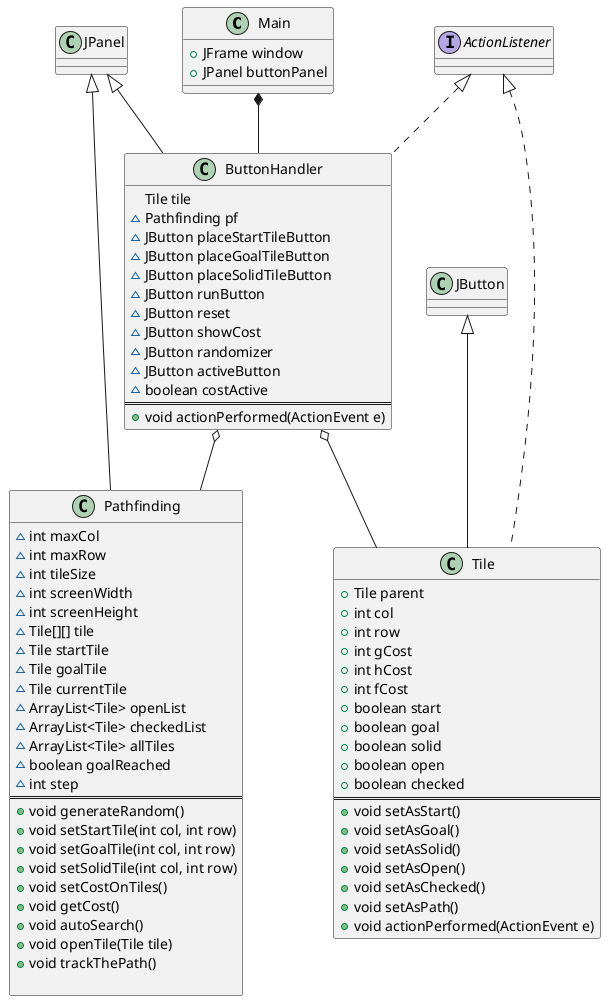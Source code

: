 @startuml

class Main{
+ JFrame window
+ JPanel buttonPanel

}

class Pathfinding{
~ int maxCol
~ int maxRow
~ int tileSize
~ int screenWidth
~ int screenHeight
~ Tile[][] tile
~ Tile startTile
~ Tile goalTile
~ Tile currentTile
~ ArrayList<Tile> openList
~ ArrayList<Tile> checkedList
~ ArrayList<Tile> allTiles
~ boolean goalReached
~ int step
==
+ void generateRandom()
+ void setStartTile(int col, int row)
+ void setGoalTile(int col, int row)
+ void setSolidTile(int col, int row)
+ void setCostOnTiles()
+ void getCost()
+ void autoSearch()
+ void openTile(Tile tile)
+ void trackThePath()

}

class Tile{
+ Tile parent
+ int col
+ int row
+ int gCost
+ int hCost
+ int fCost
+ boolean start
+ boolean goal
+ boolean solid
+ boolean open
+ boolean checked
==
+ void setAsStart()
+ void setAsGoal()
+ void setAsSolid()
+ void setAsOpen()
+ void setAsChecked()
+ void setAsPath()
+ void actionPerformed(ActionEvent e)
}



class ButtonHandler{
Tile tile
~ Pathfinding pf
~ JButton placeStartTileButton
~ JButton placeGoalTileButton
~ JButton placeSolidTileButton
~ JButton runButton
~ JButton reset
~ JButton showCost
~ JButton randomizer
~ JButton activeButton
~ boolean costActive
==
+ void actionPerformed(ActionEvent e)
}

class JPanel{
}

class JButton{
}

interface ActionListener

JPanel <|-- Pathfinding

JButton <|-- Tile

ActionListener <|.. Tile

JPanel <|-- ButtonHandler

ActionListener <|.. ButtonHandler

Main *-- ButtonHandler

ButtonHandler o-- Pathfinding

ButtonHandler o-- Tile












@enduml
